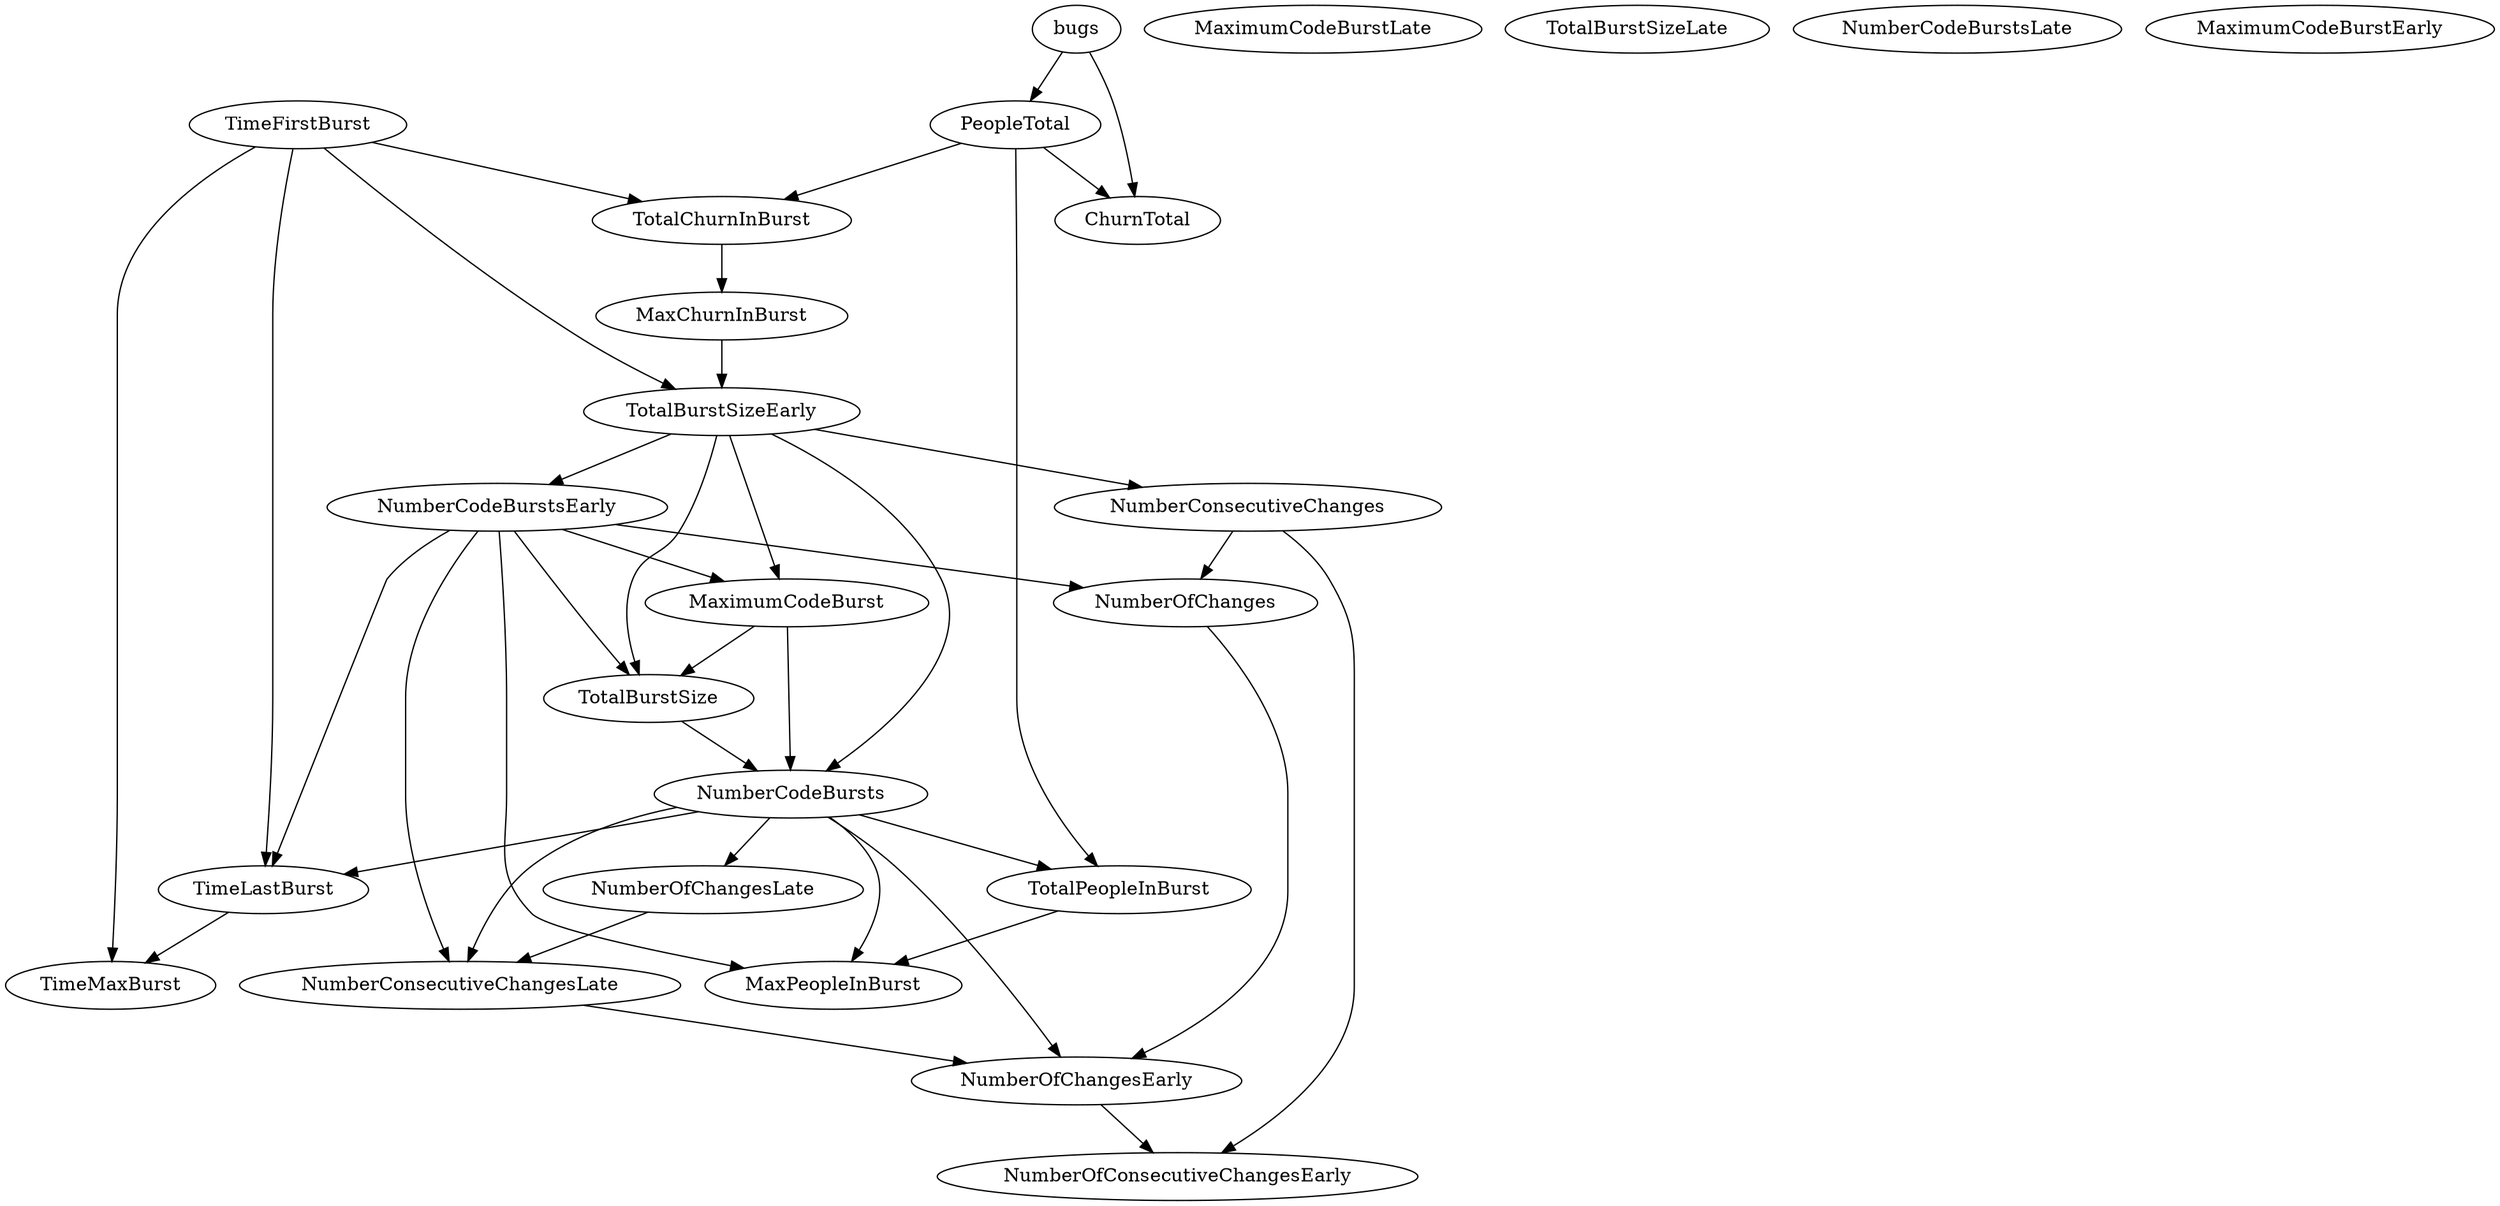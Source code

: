 digraph {
   TotalPeopleInBurst;
   MaximumCodeBurstLate;
   NumberOfChanges;
   MaxPeopleInBurst;
   TotalBurstSizeLate;
   NumberCodeBurstsLate;
   NumberOfChangesLate;
   NumberOfChangesEarly;
   MaxChurnInBurst;
   MaximumCodeBurstEarly;
   NumberCodeBurstsEarly;
   TimeFirstBurst;
   TotalChurnInBurst;
   ChurnTotal;
   MaximumCodeBurst;
   NumberOfConsecutiveChangesEarly;
   NumberConsecutiveChangesLate;
   TotalBurstSizeEarly;
   TotalBurstSize;
   TimeMaxBurst;
   NumberConsecutiveChanges;
   TimeLastBurst;
   NumberCodeBursts;
   PeopleTotal;
   bugs;
   TotalPeopleInBurst -> MaxPeopleInBurst;
   NumberOfChanges -> NumberOfChangesEarly;
   NumberOfChangesLate -> NumberConsecutiveChangesLate;
   NumberOfChangesEarly -> NumberOfConsecutiveChangesEarly;
   MaxChurnInBurst -> TotalBurstSizeEarly;
   NumberCodeBurstsEarly -> NumberOfChanges;
   NumberCodeBurstsEarly -> MaxPeopleInBurst;
   NumberCodeBurstsEarly -> MaximumCodeBurst;
   NumberCodeBurstsEarly -> NumberConsecutiveChangesLate;
   NumberCodeBurstsEarly -> TotalBurstSize;
   NumberCodeBurstsEarly -> TimeLastBurst;
   TimeFirstBurst -> TotalChurnInBurst;
   TimeFirstBurst -> TotalBurstSizeEarly;
   TimeFirstBurst -> TimeMaxBurst;
   TimeFirstBurst -> TimeLastBurst;
   TotalChurnInBurst -> MaxChurnInBurst;
   MaximumCodeBurst -> TotalBurstSize;
   MaximumCodeBurst -> NumberCodeBursts;
   NumberConsecutiveChangesLate -> NumberOfChangesEarly;
   TotalBurstSizeEarly -> NumberCodeBurstsEarly;
   TotalBurstSizeEarly -> MaximumCodeBurst;
   TotalBurstSizeEarly -> TotalBurstSize;
   TotalBurstSizeEarly -> NumberConsecutiveChanges;
   TotalBurstSizeEarly -> NumberCodeBursts;
   TotalBurstSize -> NumberCodeBursts;
   NumberConsecutiveChanges -> NumberOfChanges;
   NumberConsecutiveChanges -> NumberOfConsecutiveChangesEarly;
   TimeLastBurst -> TimeMaxBurst;
   NumberCodeBursts -> TotalPeopleInBurst;
   NumberCodeBursts -> MaxPeopleInBurst;
   NumberCodeBursts -> NumberOfChangesLate;
   NumberCodeBursts -> NumberOfChangesEarly;
   NumberCodeBursts -> NumberConsecutiveChangesLate;
   NumberCodeBursts -> TimeLastBurst;
   PeopleTotal -> TotalPeopleInBurst;
   PeopleTotal -> TotalChurnInBurst;
   PeopleTotal -> ChurnTotal;
   bugs -> ChurnTotal;
   bugs -> PeopleTotal;
}
